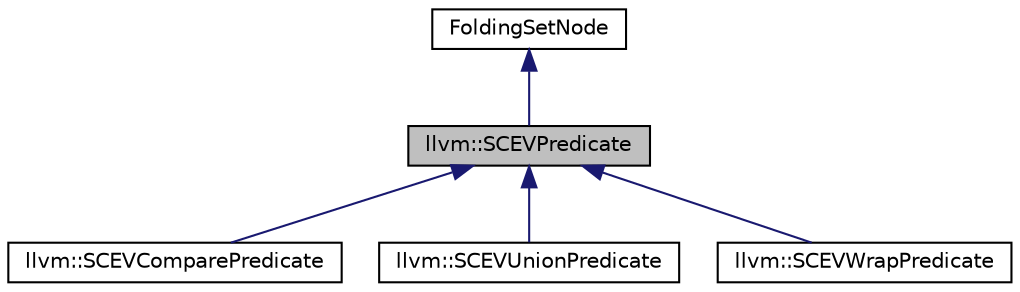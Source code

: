 digraph "llvm::SCEVPredicate"
{
 // LATEX_PDF_SIZE
  bgcolor="transparent";
  edge [fontname="Helvetica",fontsize="10",labelfontname="Helvetica",labelfontsize="10"];
  node [fontname="Helvetica",fontsize="10",shape=record];
  Node1 [label="llvm::SCEVPredicate",height=0.2,width=0.4,color="black", fillcolor="grey75", style="filled", fontcolor="black",tooltip="This class represents an assumption made using SCEV expressions which can be checked at run-time."];
  Node2 -> Node1 [dir="back",color="midnightblue",fontsize="10",style="solid",fontname="Helvetica"];
  Node2 [label="FoldingSetNode",height=0.2,width=0.4,color="black",URL="$classllvm_1_1FoldingSetBase_1_1Node.html",tooltip="Node - This class is used to maintain the singly linked bucket list in a folding set."];
  Node1 -> Node3 [dir="back",color="midnightblue",fontsize="10",style="solid",fontname="Helvetica"];
  Node3 [label="llvm::SCEVComparePredicate",height=0.2,width=0.4,color="black",URL="$classllvm_1_1SCEVComparePredicate.html",tooltip="This class represents an assumption that the expression LHS Pred RHS evaluates to true,..."];
  Node1 -> Node4 [dir="back",color="midnightblue",fontsize="10",style="solid",fontname="Helvetica"];
  Node4 [label="llvm::SCEVUnionPredicate",height=0.2,width=0.4,color="black",URL="$classllvm_1_1SCEVUnionPredicate.html",tooltip="This class represents a composition of other SCEV predicates, and is the class that most clients will..."];
  Node1 -> Node5 [dir="back",color="midnightblue",fontsize="10",style="solid",fontname="Helvetica"];
  Node5 [label="llvm::SCEVWrapPredicate",height=0.2,width=0.4,color="black",URL="$classllvm_1_1SCEVWrapPredicate.html",tooltip="This class represents an assumption made on an AddRec expression."];
}
